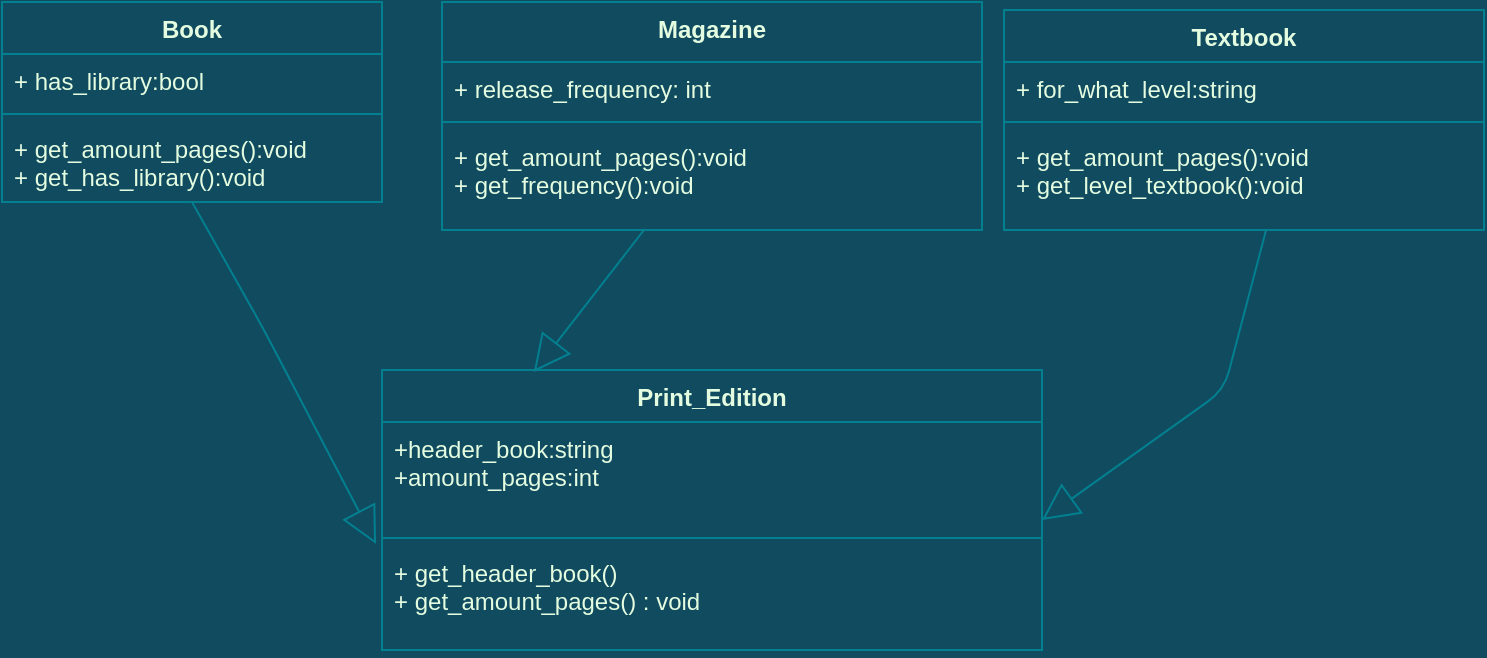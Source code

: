 <mxfile version="14.0.1" type="github">
  <diagram id="C5RBs43oDa-KdzZeNtuy" name="Page-1">
    <mxGraphModel dx="980" dy="624" grid="1" gridSize="10" guides="1" tooltips="1" connect="1" arrows="1" fold="1" page="1" pageScale="1" pageWidth="827" pageHeight="1169" background="#114B5F" math="0" shadow="0">
      <root>
        <mxCell id="WIyWlLk6GJQsqaUBKTNV-0" />
        <mxCell id="WIyWlLk6GJQsqaUBKTNV-1" parent="WIyWlLk6GJQsqaUBKTNV-0" />
        <mxCell id="8_meCPIbu4Qrz7UokVkX-44" value="Print_Edition&#xa;" style="swimlane;fontStyle=1;align=center;verticalAlign=top;childLayout=stackLayout;horizontal=1;startSize=26;horizontalStack=0;resizeParent=1;resizeParentMax=0;resizeLast=0;collapsible=1;marginBottom=0;rounded=0;labelBackgroundColor=none;sketch=0;strokeColor=#028090;fontColor=#E4FDE1;html=0;fillColor=none;" vertex="1" parent="WIyWlLk6GJQsqaUBKTNV-1">
          <mxGeometry x="249" y="690" width="330" height="140" as="geometry" />
        </mxCell>
        <object label="+header_book:string&#xa;+amount_pages:int&#xa;" amount_pages="" id="8_meCPIbu4Qrz7UokVkX-45">
          <mxCell style="text;strokeColor=none;fillColor=none;align=left;verticalAlign=top;spacingLeft=4;spacingRight=4;overflow=hidden;rotatable=0;points=[[0,0.5],[1,0.5]];portConstraint=eastwest;fontColor=#E4FDE1;" vertex="1" parent="8_meCPIbu4Qrz7UokVkX-44">
            <mxGeometry y="26" width="330" height="54" as="geometry" />
          </mxCell>
        </object>
        <mxCell id="8_meCPIbu4Qrz7UokVkX-46" value="" style="line;strokeWidth=1;fillColor=none;align=left;verticalAlign=middle;spacingTop=-1;spacingLeft=3;spacingRight=3;rotatable=0;labelPosition=right;points=[];portConstraint=eastwest;labelBackgroundColor=#114B5F;strokeColor=#028090;fontColor=#E4FDE1;" vertex="1" parent="8_meCPIbu4Qrz7UokVkX-44">
          <mxGeometry y="80" width="330" height="8" as="geometry" />
        </mxCell>
        <mxCell id="8_meCPIbu4Qrz7UokVkX-47" value="+ get_header_book()&#xa;+ get_amount_pages() : void&#xa;" style="text;strokeColor=none;fillColor=none;align=left;verticalAlign=top;spacingLeft=4;spacingRight=4;overflow=hidden;rotatable=0;points=[[0,0.5],[1,0.5]];portConstraint=eastwest;fontColor=#E4FDE1;" vertex="1" parent="8_meCPIbu4Qrz7UokVkX-44">
          <mxGeometry y="88" width="330" height="52" as="geometry" />
        </mxCell>
        <mxCell id="8_meCPIbu4Qrz7UokVkX-48" value="Book&#xa;" style="swimlane;fontStyle=1;align=center;verticalAlign=top;childLayout=stackLayout;horizontal=1;startSize=26;horizontalStack=0;resizeParent=1;resizeParentMax=0;resizeLast=0;collapsible=1;marginBottom=0;rounded=0;labelBackgroundColor=none;sketch=0;strokeColor=#028090;fillColor=none;fontColor=#E4FDE1;html=0;" vertex="1" parent="WIyWlLk6GJQsqaUBKTNV-1">
          <mxGeometry x="59" y="506" width="190" height="100" as="geometry" />
        </mxCell>
        <mxCell id="8_meCPIbu4Qrz7UokVkX-49" value="+ has_library:bool&#xa;" style="text;strokeColor=none;fillColor=none;align=left;verticalAlign=top;spacingLeft=4;spacingRight=4;overflow=hidden;rotatable=0;points=[[0,0.5],[1,0.5]];portConstraint=eastwest;fontColor=#E4FDE1;" vertex="1" parent="8_meCPIbu4Qrz7UokVkX-48">
          <mxGeometry y="26" width="190" height="26" as="geometry" />
        </mxCell>
        <mxCell id="8_meCPIbu4Qrz7UokVkX-50" value="" style="line;strokeWidth=1;fillColor=none;align=left;verticalAlign=middle;spacingTop=-1;spacingLeft=3;spacingRight=3;rotatable=0;labelPosition=right;points=[];portConstraint=eastwest;labelBackgroundColor=#114B5F;strokeColor=#028090;fontColor=#E4FDE1;" vertex="1" parent="8_meCPIbu4Qrz7UokVkX-48">
          <mxGeometry y="52" width="190" height="8" as="geometry" />
        </mxCell>
        <mxCell id="8_meCPIbu4Qrz7UokVkX-51" value="+ get_amount_pages():void&#xa;+ get_has_library():void&#xa;&#xa;" style="text;strokeColor=none;fillColor=none;align=left;verticalAlign=top;spacingLeft=4;spacingRight=4;overflow=hidden;rotatable=0;points=[[0,0.5],[1,0.5]];portConstraint=eastwest;fontColor=#E4FDE1;" vertex="1" parent="8_meCPIbu4Qrz7UokVkX-48">
          <mxGeometry y="60" width="190" height="40" as="geometry" />
        </mxCell>
        <mxCell id="8_meCPIbu4Qrz7UokVkX-52" value="Magazine&#xa;" style="swimlane;fontStyle=1;align=center;verticalAlign=top;childLayout=stackLayout;horizontal=1;startSize=30;horizontalStack=0;resizeParent=1;resizeParentMax=0;resizeLast=0;collapsible=1;marginBottom=0;rounded=0;labelBackgroundColor=none;sketch=0;strokeColor=#028090;fillColor=none;fontColor=#E4FDE1;html=0;" vertex="1" parent="WIyWlLk6GJQsqaUBKTNV-1">
          <mxGeometry x="279" y="506" width="270" height="114" as="geometry" />
        </mxCell>
        <mxCell id="8_meCPIbu4Qrz7UokVkX-53" value="+ release_frequency: int" style="text;strokeColor=none;fillColor=none;align=left;verticalAlign=top;spacingLeft=4;spacingRight=4;overflow=hidden;rotatable=0;points=[[0,0.5],[1,0.5]];portConstraint=eastwest;fontColor=#E4FDE1;" vertex="1" parent="8_meCPIbu4Qrz7UokVkX-52">
          <mxGeometry y="30" width="270" height="26" as="geometry" />
        </mxCell>
        <mxCell id="8_meCPIbu4Qrz7UokVkX-54" value="" style="line;strokeWidth=1;fillColor=none;align=left;verticalAlign=middle;spacingTop=-1;spacingLeft=3;spacingRight=3;rotatable=0;labelPosition=right;points=[];portConstraint=eastwest;labelBackgroundColor=#114B5F;strokeColor=#028090;fontColor=#E4FDE1;" vertex="1" parent="8_meCPIbu4Qrz7UokVkX-52">
          <mxGeometry y="56" width="270" height="8" as="geometry" />
        </mxCell>
        <mxCell id="8_meCPIbu4Qrz7UokVkX-55" value="+ get_amount_pages():void&#xa;+ get_frequency():void&#xa;&#xa;" style="text;strokeColor=none;fillColor=none;align=left;verticalAlign=top;spacingLeft=4;spacingRight=4;overflow=hidden;rotatable=0;points=[[0,0.5],[1,0.5]];portConstraint=eastwest;fontColor=#E4FDE1;" vertex="1" parent="8_meCPIbu4Qrz7UokVkX-52">
          <mxGeometry y="64" width="270" height="50" as="geometry" />
        </mxCell>
        <mxCell id="8_meCPIbu4Qrz7UokVkX-57" value="Textbook&#xa;&#xa;&#xa;" style="swimlane;fontStyle=1;align=center;verticalAlign=top;childLayout=stackLayout;horizontal=1;startSize=26;horizontalStack=0;resizeParent=1;resizeParentMax=0;resizeLast=0;collapsible=1;marginBottom=0;rounded=0;labelBackgroundColor=none;sketch=0;strokeColor=#028090;fillColor=none;fontColor=#E4FDE1;html=0;" vertex="1" parent="WIyWlLk6GJQsqaUBKTNV-1">
          <mxGeometry x="560" y="510" width="240" height="110" as="geometry" />
        </mxCell>
        <mxCell id="8_meCPIbu4Qrz7UokVkX-58" value="+ for_what_level:string&#xa;" style="text;strokeColor=none;fillColor=none;align=left;verticalAlign=top;spacingLeft=4;spacingRight=4;overflow=hidden;rotatable=0;points=[[0,0.5],[1,0.5]];portConstraint=eastwest;fontColor=#E4FDE1;" vertex="1" parent="8_meCPIbu4Qrz7UokVkX-57">
          <mxGeometry y="26" width="240" height="26" as="geometry" />
        </mxCell>
        <mxCell id="8_meCPIbu4Qrz7UokVkX-59" value="" style="line;strokeWidth=1;fillColor=none;align=left;verticalAlign=middle;spacingTop=-1;spacingLeft=3;spacingRight=3;rotatable=0;labelPosition=right;points=[];portConstraint=eastwest;labelBackgroundColor=#114B5F;strokeColor=#028090;fontColor=#E4FDE1;" vertex="1" parent="8_meCPIbu4Qrz7UokVkX-57">
          <mxGeometry y="52" width="240" height="8" as="geometry" />
        </mxCell>
        <mxCell id="8_meCPIbu4Qrz7UokVkX-60" value="+ get_amount_pages():void&#xa;+ get_level_textbook():void&#xa;&#xa;" style="text;strokeColor=none;fillColor=none;align=left;verticalAlign=top;spacingLeft=4;spacingRight=4;overflow=hidden;rotatable=0;points=[[0,0.5],[1,0.5]];portConstraint=eastwest;fontColor=#E4FDE1;" vertex="1" parent="8_meCPIbu4Qrz7UokVkX-57">
          <mxGeometry y="60" width="240" height="50" as="geometry" />
        </mxCell>
        <mxCell id="8_meCPIbu4Qrz7UokVkX-61" value="" style="endArrow=block;endSize=16;endFill=0;html=1;strokeColor=#028090;fillColor=#F45B69;fontColor=#E4FDE1;entryX=-0.009;entryY=-0.019;entryDx=0;entryDy=0;entryPerimeter=0;exitX=0.5;exitY=1;exitDx=0;exitDy=0;labelBackgroundColor=#114B5F;" edge="1" parent="WIyWlLk6GJQsqaUBKTNV-1" source="8_meCPIbu4Qrz7UokVkX-48" target="8_meCPIbu4Qrz7UokVkX-47">
          <mxGeometry width="160" relative="1" as="geometry">
            <mxPoint x="130" y="640" as="sourcePoint" />
            <mxPoint x="180" y="780" as="targetPoint" />
            <Array as="points">
              <mxPoint x="190" y="670" />
            </Array>
          </mxGeometry>
        </mxCell>
        <mxCell id="8_meCPIbu4Qrz7UokVkX-63" value="&lt;div&gt;&lt;br&gt;&lt;/div&gt;&lt;div&gt;&lt;br&gt;&lt;/div&gt;&lt;div&gt;&lt;br&gt;&lt;/div&gt;" style="endArrow=block;endSize=16;endFill=0;html=1;strokeColor=#028090;fillColor=#F45B69;fontColor=#E4FDE1;entryX=0.23;entryY=0.007;entryDx=0;entryDy=0;entryPerimeter=0;labelBackgroundColor=#114B5F;" edge="1" parent="WIyWlLk6GJQsqaUBKTNV-1" target="8_meCPIbu4Qrz7UokVkX-44">
          <mxGeometry width="160" relative="1" as="geometry">
            <mxPoint x="380" y="620" as="sourcePoint" />
            <mxPoint x="470" y="590" as="targetPoint" />
          </mxGeometry>
        </mxCell>
        <mxCell id="8_meCPIbu4Qrz7UokVkX-65" value="&lt;div&gt;&lt;br&gt;&lt;/div&gt;&lt;div&gt;&lt;br&gt;&lt;/div&gt;&lt;div&gt;&lt;br&gt;&lt;/div&gt;&lt;div&gt;&lt;br&gt;&lt;/div&gt;" style="endArrow=block;endSize=16;endFill=0;html=1;strokeColor=#028090;fillColor=#F45B69;fontColor=#E4FDE1;entryX=1;entryY=0.907;entryDx=0;entryDy=0;entryPerimeter=0;exitX=0.546;exitY=1;exitDx=0;exitDy=0;exitPerimeter=0;labelBackgroundColor=#114B5F;" edge="1" parent="WIyWlLk6GJQsqaUBKTNV-1" source="8_meCPIbu4Qrz7UokVkX-60" target="8_meCPIbu4Qrz7UokVkX-45">
          <mxGeometry width="160" relative="1" as="geometry">
            <mxPoint x="650" y="650" as="sourcePoint" />
            <mxPoint x="790" y="690" as="targetPoint" />
            <Array as="points">
              <mxPoint x="670" y="700" />
            </Array>
          </mxGeometry>
        </mxCell>
      </root>
    </mxGraphModel>
  </diagram>
</mxfile>
